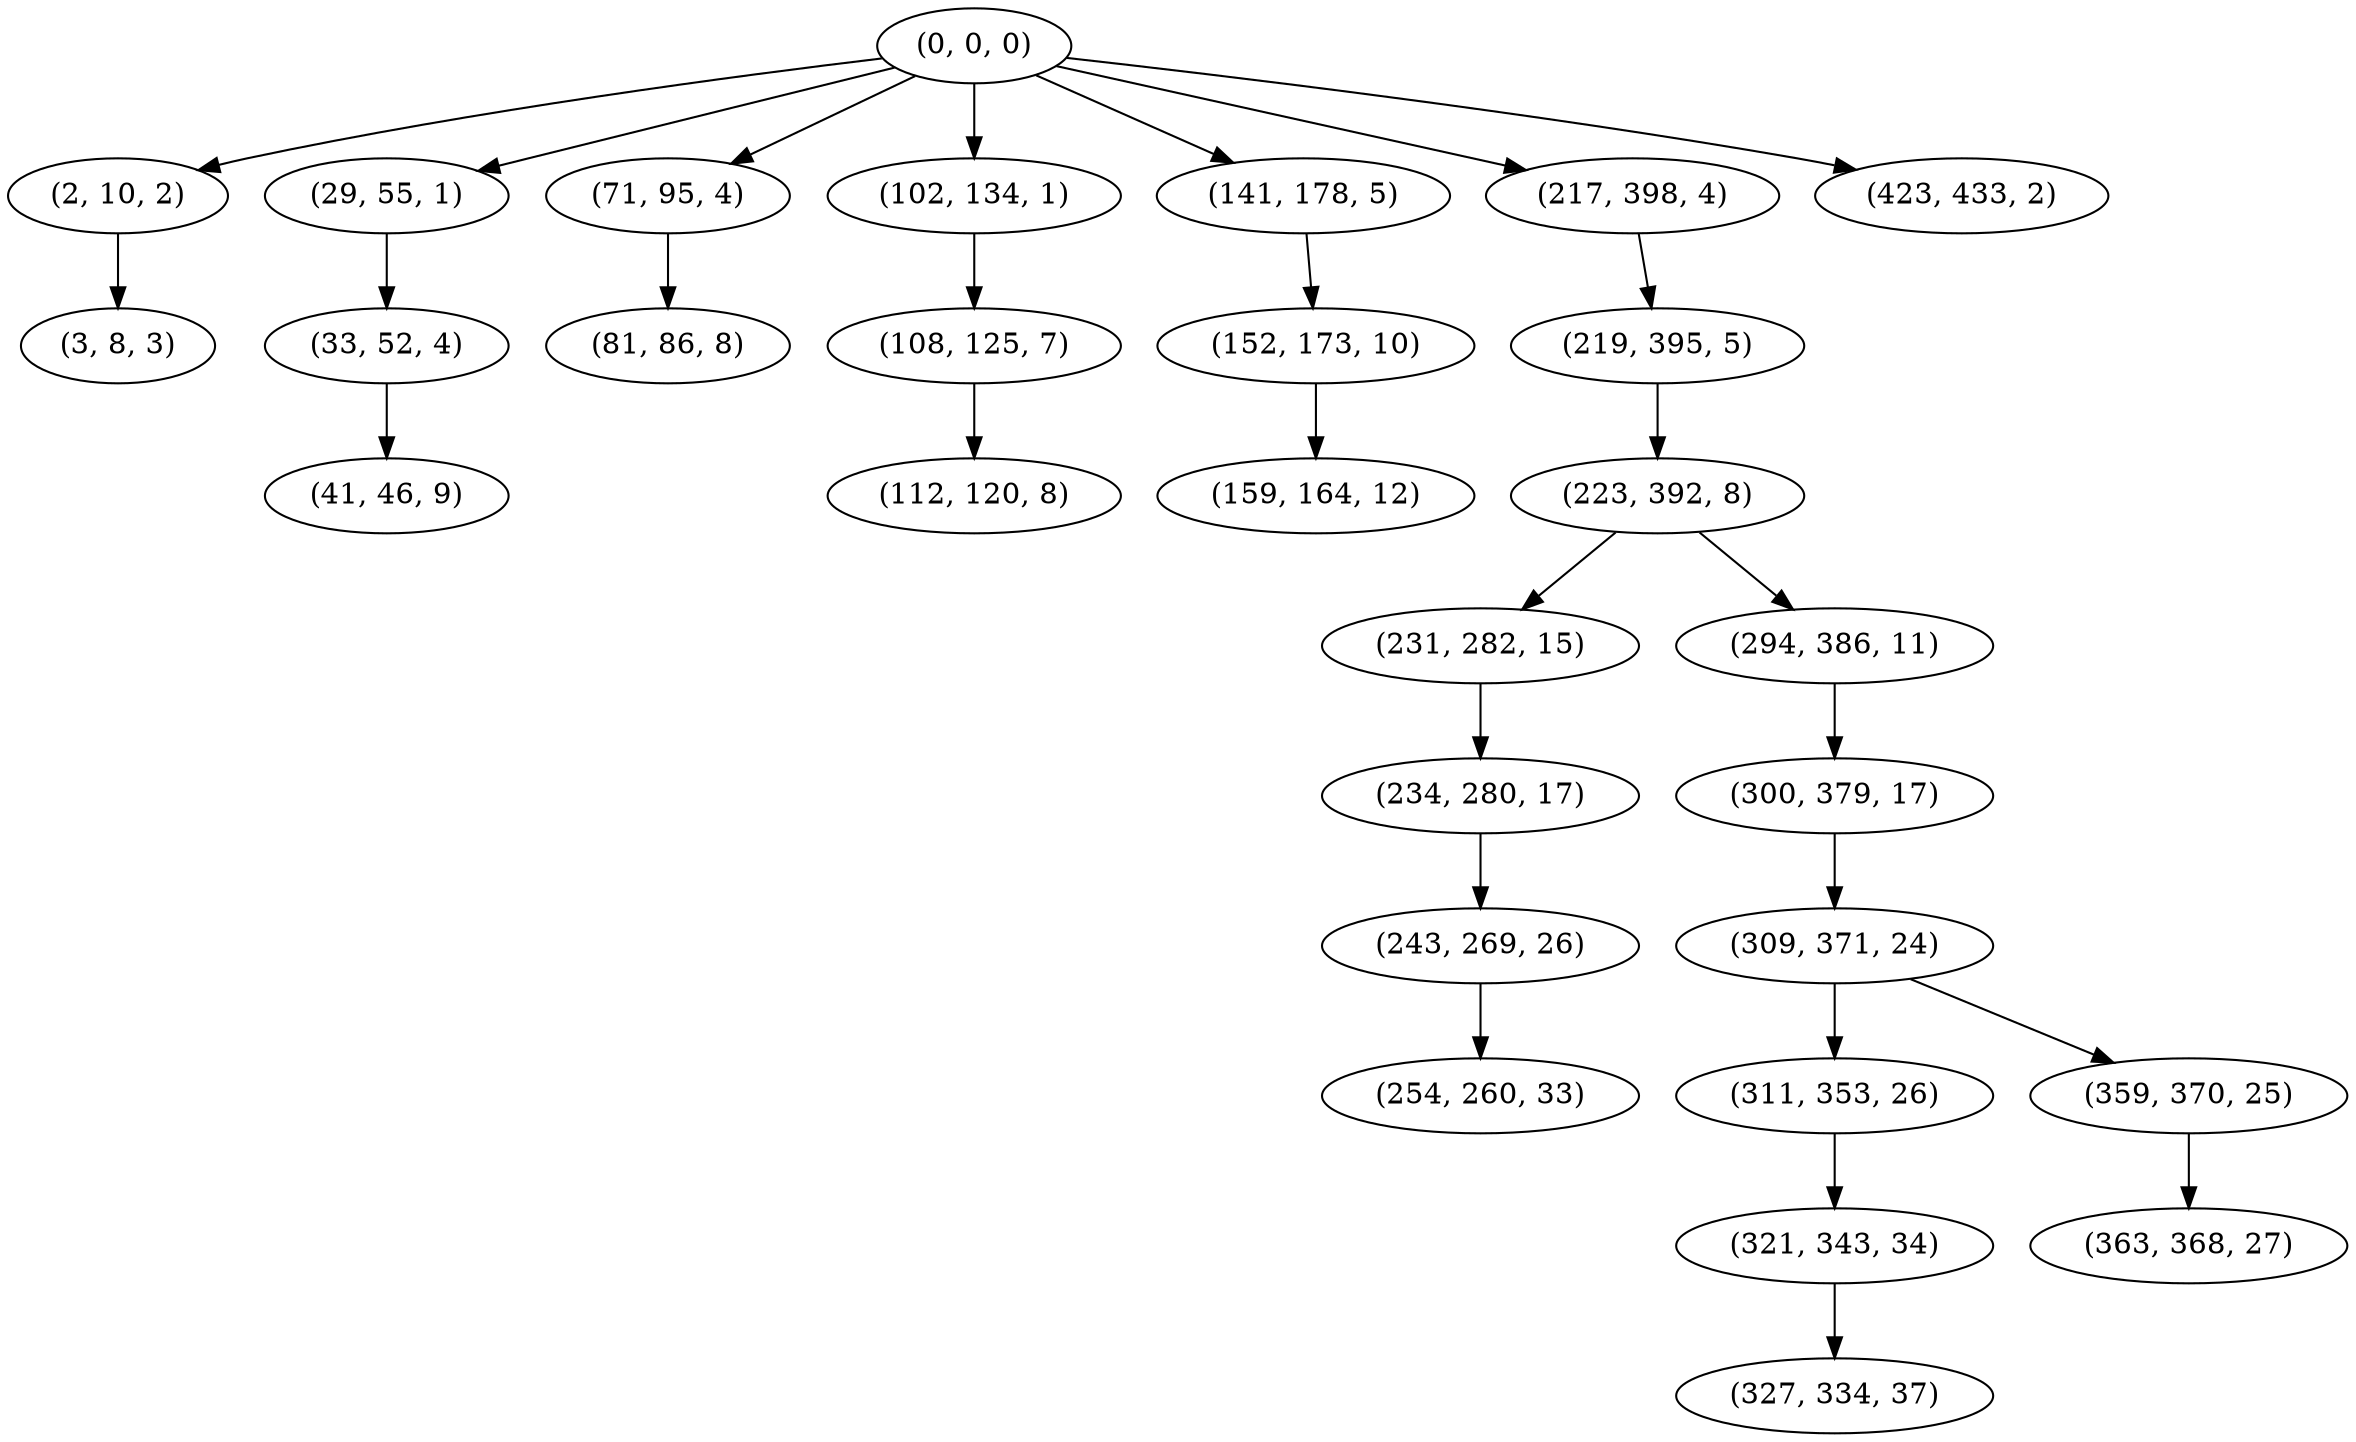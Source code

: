 digraph tree {
    "(0, 0, 0)";
    "(2, 10, 2)";
    "(3, 8, 3)";
    "(29, 55, 1)";
    "(33, 52, 4)";
    "(41, 46, 9)";
    "(71, 95, 4)";
    "(81, 86, 8)";
    "(102, 134, 1)";
    "(108, 125, 7)";
    "(112, 120, 8)";
    "(141, 178, 5)";
    "(152, 173, 10)";
    "(159, 164, 12)";
    "(217, 398, 4)";
    "(219, 395, 5)";
    "(223, 392, 8)";
    "(231, 282, 15)";
    "(234, 280, 17)";
    "(243, 269, 26)";
    "(254, 260, 33)";
    "(294, 386, 11)";
    "(300, 379, 17)";
    "(309, 371, 24)";
    "(311, 353, 26)";
    "(321, 343, 34)";
    "(327, 334, 37)";
    "(359, 370, 25)";
    "(363, 368, 27)";
    "(423, 433, 2)";
    "(0, 0, 0)" -> "(2, 10, 2)";
    "(0, 0, 0)" -> "(29, 55, 1)";
    "(0, 0, 0)" -> "(71, 95, 4)";
    "(0, 0, 0)" -> "(102, 134, 1)";
    "(0, 0, 0)" -> "(141, 178, 5)";
    "(0, 0, 0)" -> "(217, 398, 4)";
    "(0, 0, 0)" -> "(423, 433, 2)";
    "(2, 10, 2)" -> "(3, 8, 3)";
    "(29, 55, 1)" -> "(33, 52, 4)";
    "(33, 52, 4)" -> "(41, 46, 9)";
    "(71, 95, 4)" -> "(81, 86, 8)";
    "(102, 134, 1)" -> "(108, 125, 7)";
    "(108, 125, 7)" -> "(112, 120, 8)";
    "(141, 178, 5)" -> "(152, 173, 10)";
    "(152, 173, 10)" -> "(159, 164, 12)";
    "(217, 398, 4)" -> "(219, 395, 5)";
    "(219, 395, 5)" -> "(223, 392, 8)";
    "(223, 392, 8)" -> "(231, 282, 15)";
    "(223, 392, 8)" -> "(294, 386, 11)";
    "(231, 282, 15)" -> "(234, 280, 17)";
    "(234, 280, 17)" -> "(243, 269, 26)";
    "(243, 269, 26)" -> "(254, 260, 33)";
    "(294, 386, 11)" -> "(300, 379, 17)";
    "(300, 379, 17)" -> "(309, 371, 24)";
    "(309, 371, 24)" -> "(311, 353, 26)";
    "(309, 371, 24)" -> "(359, 370, 25)";
    "(311, 353, 26)" -> "(321, 343, 34)";
    "(321, 343, 34)" -> "(327, 334, 37)";
    "(359, 370, 25)" -> "(363, 368, 27)";
}
